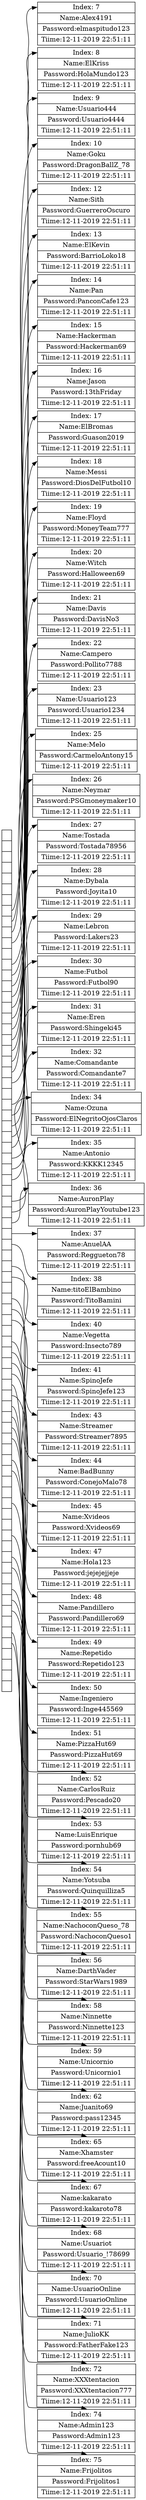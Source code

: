  digraph TableHash {
nodesep=.05; 
rankdir=LR; 
node [shape=record,width=.1,height=.1];
tabla [label = "<f0> | <f1> | <f2> | <f3> | <f4> | <f5> | <f6> | <f7> | <f8> | <f9> | <f10> | <f11> | <f12> | <f13> | <f14> | <f15> | <f16> | <f17> | <f18> | <f19> | <f20> | <f21> | <f22> | <f23> | <f24> | <f25> | <f26> | <f27> | <f28> | <f29> | <f30> | <f31> | <f32> | <f33> | <f34> | <f35> | <f36> | <f37> | <f38> | <f39> | <f40> | <f41> | <f42> | <f43> | <f44> | <f45> | <f46> | <f47> | <f48> | <f49> | <f50> | <f51> | <f52> | <f53> | <f54> | <f55> | <f56> | <f57> | <f58> | <f59> | <f60> | <f61> | <f62> | <f63> | <f64> | <f65> | <f66> | <f67> | <f68> | <f69> | <f70> | <f71> | <f72> | <f73> | <f74> | <f75> | <f76> | <f77> | <f78> | ",height=2.5];
node [width = 1.5];

node7[label="<n> Index: 7 | Name:Alex4191 | Password:elmaspitudo123| Tiime:12-11-2019 22:51:11"];
node8[label="<n> Index: 8 | Name:ElKriss | Password:HolaMundo123| Tiime:12-11-2019 22:51:11"];
node9[label="<n> Index: 9 | Name:Usuario444 | Password:Usuario4444| Tiime:12-11-2019 22:51:11"];
node10[label="<n> Index: 10 | Name:Goku | Password:DragonBallZ_78| Tiime:12-11-2019 22:51:11"];
node12[label="<n> Index: 12 | Name:Sith | Password:GuerreroOscuro| Tiime:12-11-2019 22:51:11"];
node13[label="<n> Index: 13 | Name:ElKevin | Password:BarrioLoko18| Tiime:12-11-2019 22:51:11"];
node14[label="<n> Index: 14 | Name:Pan | Password:PanconCafe123| Tiime:12-11-2019 22:51:11"];
node15[label="<n> Index: 15 | Name:Hackerman | Password:Hackerman69| Tiime:12-11-2019 22:51:11"];
node16[label="<n> Index: 16 | Name:Jason | Password:13thFriday| Tiime:12-11-2019 22:51:11"];
node17[label="<n> Index: 17 | Name:ElBromas | Password:Guason2019| Tiime:12-11-2019 22:51:11"];
node18[label="<n> Index: 18 | Name:Messi | Password:DiosDelFutbol10| Tiime:12-11-2019 22:51:11"];
node19[label="<n> Index: 19 | Name:Floyd | Password:MoneyTeam777| Tiime:12-11-2019 22:51:11"];
node20[label="<n> Index: 20 | Name:Witch | Password:Halloween69| Tiime:12-11-2019 22:51:11"];
node21[label="<n> Index: 21 | Name:Davis | Password:DavisNo3| Tiime:12-11-2019 22:51:11"];
node22[label="<n> Index: 22 | Name:Campero | Password:Pollito7788| Tiime:12-11-2019 22:51:11"];
node23[label="<n> Index: 23 | Name:Usuario123 | Password:Usuario1234| Tiime:12-11-2019 22:51:11"];
node25[label="<n> Index: 25 | Name:Melo | Password:CarmeloAntony15| Tiime:12-11-2019 22:51:11"];
node26[label="<n> Index: 26 | Name:Neymar | Password:PSGmoneymaker10| Tiime:12-11-2019 22:51:11"];
node27[label="<n> Index: 27 | Name:Tostada | Password:Tostada78956| Tiime:12-11-2019 22:51:11"];
node28[label="<n> Index: 28 | Name:Dybala | Password:Joyita10| Tiime:12-11-2019 22:51:11"];
node29[label="<n> Index: 29 | Name:Lebron | Password:Lakers23| Tiime:12-11-2019 22:51:11"];
node30[label="<n> Index: 30 | Name:Futbol | Password:Futbol90| Tiime:12-11-2019 22:51:11"];
node31[label="<n> Index: 31 | Name:Eren | Password:Shingeki45| Tiime:12-11-2019 22:51:11"];
node32[label="<n> Index: 32 | Name:Comandante | Password:Comandante7| Tiime:12-11-2019 22:51:11"];
node34[label="<n> Index: 34 | Name:Ozuna | Password:ElNegritoOjosClaros| Tiime:12-11-2019 22:51:11"];
node35[label="<n> Index: 35 | Name:Antonio | Password:KKKK12345| Tiime:12-11-2019 22:51:11"];
node36[label="<n> Index: 36 | Name:AuronPlay | Password:AuronPlayYoutube123| Tiime:12-11-2019 22:51:11"];
node37[label="<n> Index: 37 | Name:AnuelAA | Password:Reggueton78| Tiime:12-11-2019 22:51:11"];
node38[label="<n> Index: 38 | Name:titoElBambino | Password:TitoBamini| Tiime:12-11-2019 22:51:11"];
node40[label="<n> Index: 40 | Name:Vegetta | Password:Insecto789| Tiime:12-11-2019 22:51:11"];
node41[label="<n> Index: 41 | Name:SpinoJefe | Password:SpinoJefe123| Tiime:12-11-2019 22:51:11"];
node43[label="<n> Index: 43 | Name:Streamer | Password:Streamer7895| Tiime:12-11-2019 22:51:11"];
node44[label="<n> Index: 44 | Name:BadBunny | Password:ConejoMalo78| Tiime:12-11-2019 22:51:11"];
node45[label="<n> Index: 45 | Name:Xvideos | Password:Xvideos69| Tiime:12-11-2019 22:51:11"];
node47[label="<n> Index: 47 | Name:Hola123 | Password:jejejejjeje| Tiime:12-11-2019 22:51:11"];
node48[label="<n> Index: 48 | Name:Pandillero | Password:Pandillero69| Tiime:12-11-2019 22:51:11"];
node49[label="<n> Index: 49 | Name:Repetido | Password:Repetido123| Tiime:12-11-2019 22:51:11"];
node50[label="<n> Index: 50 | Name:Ingeniero | Password:Inge445569| Tiime:12-11-2019 22:51:11"];
node51[label="<n> Index: 51 | Name:PizzaHut69 | Password:PizzaHut69| Tiime:12-11-2019 22:51:11"];
node52[label="<n> Index: 52 | Name:CarlosRuiz | Password:Pescado20| Tiime:12-11-2019 22:51:11"];
node53[label="<n> Index: 53 | Name:LuisEnrique | Password:pornhub69| Tiime:12-11-2019 22:51:11"];
node54[label="<n> Index: 54 | Name:Yotsuba | Password:Quinquilliza5| Tiime:12-11-2019 22:51:11"];
node55[label="<n> Index: 55 | Name:NachoconQueso_78 | Password:NachoconQueso1| Tiime:12-11-2019 22:51:11"];
node56[label="<n> Index: 56 | Name:DarthVader | Password:StarWars1989| Tiime:12-11-2019 22:51:11"];
node58[label="<n> Index: 58 | Name:Ninnette | Password:Ninnette123| Tiime:12-11-2019 22:51:11"];
node59[label="<n> Index: 59 | Name:Unicornio | Password:Unicornio1| Tiime:12-11-2019 22:51:11"];
node62[label="<n> Index: 62 | Name:Juanito69 | Password:pass12345| Tiime:12-11-2019 22:51:11"];
node65[label="<n> Index: 65 | Name:Xhamster | Password:freeAcount10| Tiime:12-11-2019 22:51:11"];
node67[label="<n> Index: 67 | Name:kakarato | Password:kakaroto78| Tiime:12-11-2019 22:51:11"];
node68[label="<n> Index: 68 | Name:Usuariot | Password:Usuario_!78699| Tiime:12-11-2019 22:51:11"];
node70[label="<n> Index: 70 | Name:UsuarioOnline | Password:UsuarioOnline| Tiime:12-11-2019 22:51:11"];
node71[label="<n> Index: 71 | Name:JulioKK | Password:FatherFake123| Tiime:12-11-2019 22:51:11"];
node72[label="<n> Index: 72 | Name:XXXtentacion | Password:XXXtentacion777| Tiime:12-11-2019 22:51:11"];
node74[label="<n> Index: 74 | Name:Admin123 | Password:Admin123| Tiime:12-11-2019 22:51:11"];
node75[label="<n> Index: 75 | Name:Frijolitos | Password:Frijolitos1| Tiime:12-11-2019 22:51:11"];

tabla:f7 -> node7:n;
tabla:f8 -> node8:n;
tabla:f9 -> node9:n;
tabla:f10 -> node10:n;
tabla:f12 -> node12:n;
tabla:f13 -> node13:n;
tabla:f14 -> node14:n;
tabla:f15 -> node15:n;
tabla:f16 -> node16:n;
tabla:f17 -> node17:n;
tabla:f18 -> node18:n;
tabla:f19 -> node19:n;
tabla:f20 -> node20:n;
tabla:f21 -> node21:n;
tabla:f22 -> node22:n;
tabla:f23 -> node23:n;
tabla:f25 -> node25:n;
tabla:f26 -> node26:n;
tabla:f27 -> node27:n;
tabla:f28 -> node28:n;
tabla:f29 -> node29:n;
tabla:f30 -> node30:n;
tabla:f31 -> node31:n;
tabla:f32 -> node32:n;
tabla:f34 -> node34:n;
tabla:f35 -> node35:n;
tabla:f36 -> node36:n;
tabla:f37 -> node37:n;
tabla:f38 -> node38:n;
tabla:f40 -> node40:n;
tabla:f41 -> node41:n;
tabla:f43 -> node43:n;
tabla:f44 -> node44:n;
tabla:f45 -> node45:n;
tabla:f47 -> node47:n;
tabla:f48 -> node48:n;
tabla:f49 -> node49:n;
tabla:f50 -> node50:n;
tabla:f51 -> node51:n;
tabla:f52 -> node52:n;
tabla:f53 -> node53:n;
tabla:f54 -> node54:n;
tabla:f55 -> node55:n;
tabla:f56 -> node56:n;
tabla:f58 -> node58:n;
tabla:f59 -> node59:n;
tabla:f62 -> node62:n;
tabla:f65 -> node65:n;
tabla:f67 -> node67:n;
tabla:f68 -> node68:n;
tabla:f70 -> node70:n;
tabla:f71 -> node71:n;
tabla:f72 -> node72:n;
tabla:f74 -> node74:n;
tabla:f75 -> node75:n;
}
